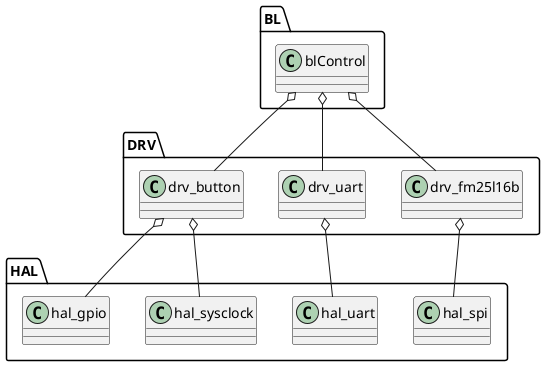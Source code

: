 @startuml BL_SETTING

package BL{
    class blControl
}

package DRV {
    class drv_fm25l16b
    class drv_uart

    class drv_button
}

package HAL {
    class hal_spi
    class hal_uart

    class hal_sysclock
    class hal_gpio
}

drv_uart o-- hal_uart
drv_fm25l16b o-- hal_spi

drv_button o-- hal_gpio
drv_button o-- hal_sysclock

blControl o-- drv_uart
blControl o-- drv_fm25l16b
blControl o-- drv_button

@enduml